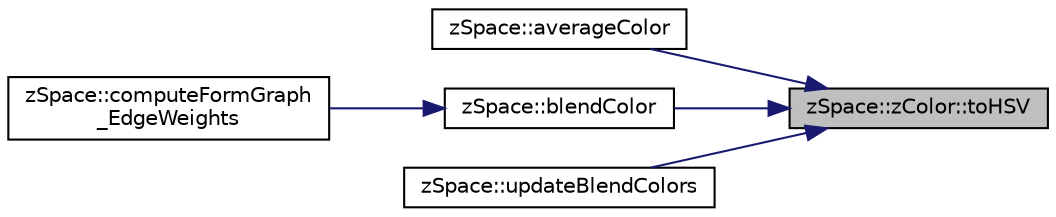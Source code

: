 digraph "zSpace::zColor::toHSV"
{
 // LATEX_PDF_SIZE
  edge [fontname="Helvetica",fontsize="10",labelfontname="Helvetica",labelfontsize="10"];
  node [fontname="Helvetica",fontsize="10",shape=record];
  rankdir="RL";
  Node11 [label="zSpace::zColor::toHSV",height=0.2,width=0.4,color="black", fillcolor="grey75", style="filled", fontcolor="black",tooltip="This methods calculates the HSV components based on the RGB_A components of color."];
  Node11 -> Node12 [dir="back",color="midnightblue",fontsize="10",style="solid",fontname="Helvetica"];
  Node12 [label="zSpace::averageColor",height=0.2,width=0.4,color="black", fillcolor="white", style="filled",URL="$group__z_core_utilities.html#gabb018fff433019cb4f943ad5c685a474",tooltip="This method returns the average color of the two input colors."];
  Node11 -> Node13 [dir="back",color="midnightblue",fontsize="10",style="solid",fontname="Helvetica"];
  Node13 [label="zSpace::blendColor",height=0.2,width=0.4,color="black", fillcolor="white", style="filled",URL="$group__z_core_utilities.html#gaefde9e6872d8878bc05cd71c54f3ccfa",tooltip="This method returns the blend color based on the input value, domain and the color domains."];
  Node13 -> Node14 [dir="back",color="midnightblue",fontsize="10",style="solid",fontname="Helvetica"];
  Node14 [label="zSpace::computeFormGraph\l_EdgeWeights",height=0.2,width=0.4,color="black", fillcolor="white", style="filled",URL="$group__z_polytopal.html#ga99afc82e0233ac5ab8729972e84b4d31",tooltip="This method computes the form graph edge weights based on the force volume mesh face areas."];
  Node11 -> Node15 [dir="back",color="midnightblue",fontsize="10",style="solid",fontname="Helvetica"];
  Node15 [label="zSpace::updateBlendColors",height=0.2,width=0.4,color="black", fillcolor="white", style="filled",URL="$group__z_field2_d_utilities.html#ga3bb0d7e6c79864a2448cfcdab850d53a",tooltip="This method updates the color values of the field mesh based on the scalar values."];
}
